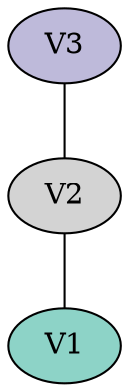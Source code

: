 graph colored {
node [style=filled colorscheme="set312"];
V2--V1;
V3--V2;
V1[fillcolor="1"];
V3[fillcolor="3"];
}